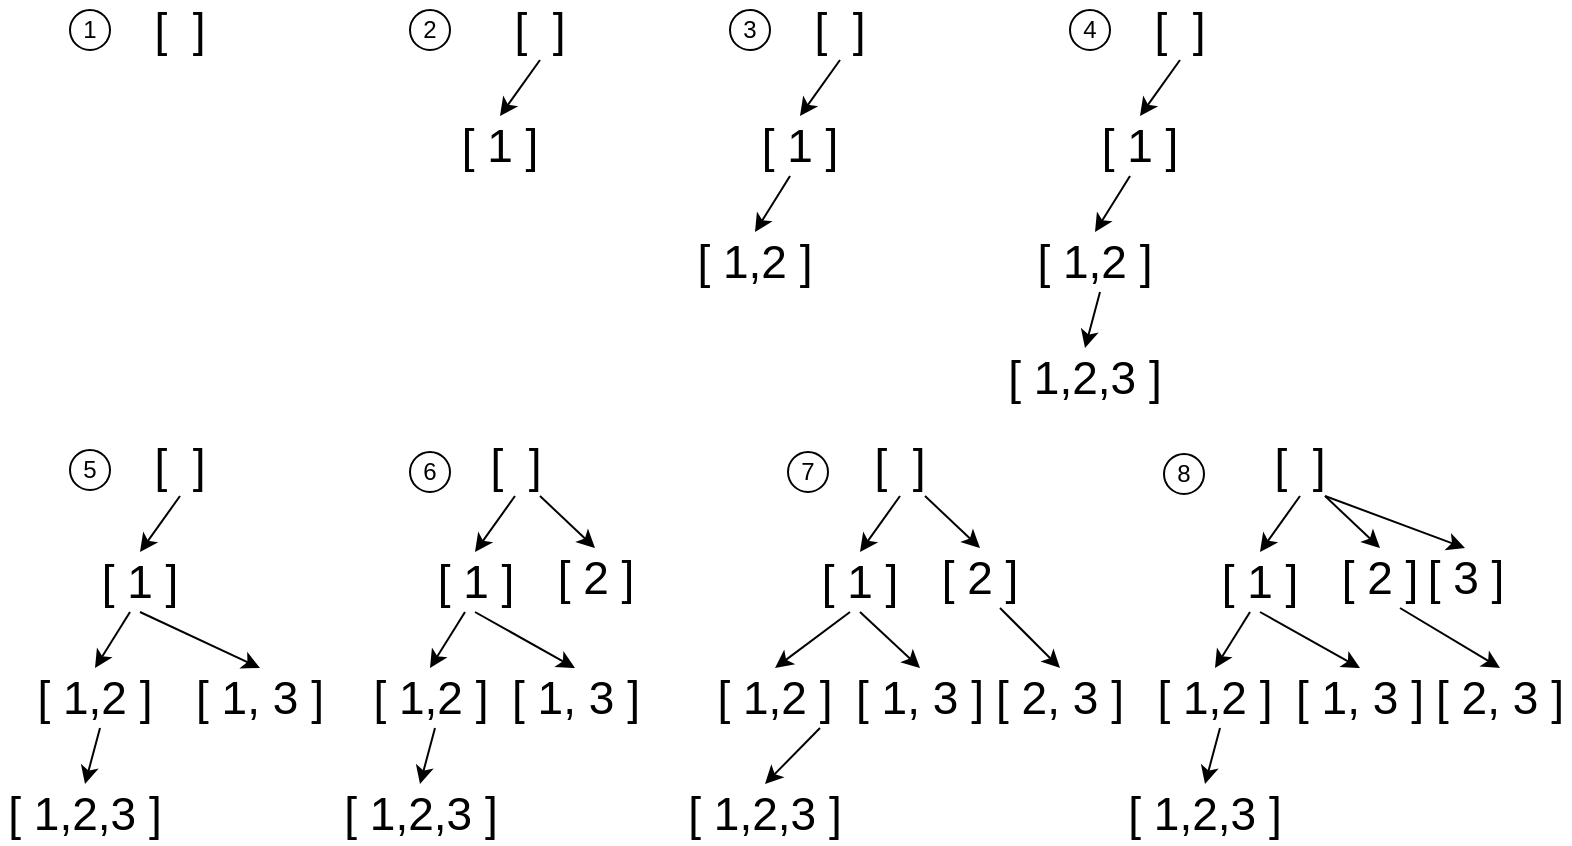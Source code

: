 <mxfile version="17.4.2" type="device"><diagram id="rvPMIuut2sd-hYAtZ5LU" name="Page-1"><mxGraphModel dx="1422" dy="857" grid="1" gridSize="10" guides="1" tooltips="1" connect="1" arrows="1" fold="1" page="1" pageScale="1" pageWidth="850" pageHeight="1100" math="0" shadow="0"><root><mxCell id="0"/><mxCell id="1" parent="0"/><mxCell id="qXiRZ3VfAbpyAv8Qw1zu-2" value="1" style="ellipse;whiteSpace=wrap;html=1;aspect=fixed;" vertex="1" parent="1"><mxGeometry x="100" y="97" width="20" height="20" as="geometry"/></mxCell><mxCell id="qXiRZ3VfAbpyAv8Qw1zu-3" value="2" style="ellipse;whiteSpace=wrap;html=1;aspect=fixed;" vertex="1" parent="1"><mxGeometry x="270" y="97" width="20" height="20" as="geometry"/></mxCell><mxCell id="qXiRZ3VfAbpyAv8Qw1zu-4" value="3" style="ellipse;whiteSpace=wrap;html=1;aspect=fixed;" vertex="1" parent="1"><mxGeometry x="430" y="97" width="20" height="20" as="geometry"/></mxCell><mxCell id="qXiRZ3VfAbpyAv8Qw1zu-5" value="4" style="ellipse;whiteSpace=wrap;html=1;aspect=fixed;" vertex="1" parent="1"><mxGeometry x="600" y="97" width="20" height="20" as="geometry"/></mxCell><mxCell id="qXiRZ3VfAbpyAv8Qw1zu-6" value="5" style="ellipse;whiteSpace=wrap;html=1;aspect=fixed;" vertex="1" parent="1"><mxGeometry x="100" y="317" width="20" height="20" as="geometry"/></mxCell><mxCell id="qXiRZ3VfAbpyAv8Qw1zu-7" value="6" style="ellipse;whiteSpace=wrap;html=1;aspect=fixed;" vertex="1" parent="1"><mxGeometry x="270" y="318" width="20" height="20" as="geometry"/></mxCell><mxCell id="qXiRZ3VfAbpyAv8Qw1zu-8" value="7" style="ellipse;whiteSpace=wrap;html=1;aspect=fixed;" vertex="1" parent="1"><mxGeometry x="459" y="318" width="20" height="20" as="geometry"/></mxCell><mxCell id="qXiRZ3VfAbpyAv8Qw1zu-9" value="8" style="ellipse;whiteSpace=wrap;html=1;aspect=fixed;" vertex="1" parent="1"><mxGeometry x="647" y="319" width="20" height="20" as="geometry"/></mxCell><mxCell id="qXiRZ3VfAbpyAv8Qw1zu-18" value="[&amp;nbsp; ]" style="text;html=1;strokeColor=none;fillColor=none;align=center;verticalAlign=middle;whiteSpace=wrap;rounded=0;fontSize=23;" vertex="1" parent="1"><mxGeometry x="130" y="92" width="50" height="30" as="geometry"/></mxCell><mxCell id="qXiRZ3VfAbpyAv8Qw1zu-19" value="[&amp;nbsp; ]" style="text;html=1;strokeColor=none;fillColor=none;align=center;verticalAlign=middle;whiteSpace=wrap;rounded=0;fontSize=23;" vertex="1" parent="1"><mxGeometry x="310" y="92" width="50" height="30" as="geometry"/></mxCell><mxCell id="qXiRZ3VfAbpyAv8Qw1zu-26" value="[ 1 ]" style="text;html=1;strokeColor=none;fillColor=none;align=center;verticalAlign=middle;whiteSpace=wrap;rounded=0;fontSize=23;" vertex="1" parent="1"><mxGeometry x="290" y="150" width="50" height="30" as="geometry"/></mxCell><mxCell id="qXiRZ3VfAbpyAv8Qw1zu-28" value="" style="endArrow=classic;html=1;rounded=0;fontSize=23;exitX=0.5;exitY=1;exitDx=0;exitDy=0;entryX=0.5;entryY=0;entryDx=0;entryDy=0;" edge="1" parent="1" source="qXiRZ3VfAbpyAv8Qw1zu-19" target="qXiRZ3VfAbpyAv8Qw1zu-26"><mxGeometry width="50" height="50" relative="1" as="geometry"><mxPoint x="560" y="460" as="sourcePoint"/><mxPoint x="610" y="410" as="targetPoint"/></mxGeometry></mxCell><mxCell id="qXiRZ3VfAbpyAv8Qw1zu-29" value="[&amp;nbsp; ]" style="text;html=1;strokeColor=none;fillColor=none;align=center;verticalAlign=middle;whiteSpace=wrap;rounded=0;fontSize=23;" vertex="1" parent="1"><mxGeometry x="460" y="92" width="50" height="30" as="geometry"/></mxCell><mxCell id="qXiRZ3VfAbpyAv8Qw1zu-30" value="[ 1 ]" style="text;html=1;strokeColor=none;fillColor=none;align=center;verticalAlign=middle;whiteSpace=wrap;rounded=0;fontSize=23;" vertex="1" parent="1"><mxGeometry x="440" y="150" width="50" height="30" as="geometry"/></mxCell><mxCell id="qXiRZ3VfAbpyAv8Qw1zu-31" value="" style="endArrow=classic;html=1;rounded=0;fontSize=23;exitX=0.5;exitY=1;exitDx=0;exitDy=0;entryX=0.5;entryY=0;entryDx=0;entryDy=0;" edge="1" parent="1" source="qXiRZ3VfAbpyAv8Qw1zu-29" target="qXiRZ3VfAbpyAv8Qw1zu-30"><mxGeometry width="50" height="50" relative="1" as="geometry"><mxPoint x="710" y="460" as="sourcePoint"/><mxPoint x="760" y="410" as="targetPoint"/></mxGeometry></mxCell><mxCell id="qXiRZ3VfAbpyAv8Qw1zu-32" value="[ 1,2 ]" style="text;html=1;strokeColor=none;fillColor=none;align=center;verticalAlign=middle;whiteSpace=wrap;rounded=0;fontSize=23;" vertex="1" parent="1"><mxGeometry x="410" y="208" width="65" height="30" as="geometry"/></mxCell><mxCell id="qXiRZ3VfAbpyAv8Qw1zu-33" value="" style="endArrow=classic;html=1;rounded=0;fontSize=23;entryX=0.5;entryY=0;entryDx=0;entryDy=0;" edge="1" parent="1" target="qXiRZ3VfAbpyAv8Qw1zu-32"><mxGeometry width="50" height="50" relative="1" as="geometry"><mxPoint x="460" y="180" as="sourcePoint"/><mxPoint x="745" y="468" as="targetPoint"/></mxGeometry></mxCell><mxCell id="qXiRZ3VfAbpyAv8Qw1zu-34" value="[&amp;nbsp; ]" style="text;html=1;strokeColor=none;fillColor=none;align=center;verticalAlign=middle;whiteSpace=wrap;rounded=0;fontSize=23;" vertex="1" parent="1"><mxGeometry x="630" y="92" width="50" height="30" as="geometry"/></mxCell><mxCell id="qXiRZ3VfAbpyAv8Qw1zu-35" value="[ 1 ]" style="text;html=1;strokeColor=none;fillColor=none;align=center;verticalAlign=middle;whiteSpace=wrap;rounded=0;fontSize=23;" vertex="1" parent="1"><mxGeometry x="610" y="150" width="50" height="30" as="geometry"/></mxCell><mxCell id="qXiRZ3VfAbpyAv8Qw1zu-36" value="" style="endArrow=classic;html=1;rounded=0;fontSize=23;exitX=0.5;exitY=1;exitDx=0;exitDy=0;entryX=0.5;entryY=0;entryDx=0;entryDy=0;" edge="1" parent="1" source="qXiRZ3VfAbpyAv8Qw1zu-34" target="qXiRZ3VfAbpyAv8Qw1zu-35"><mxGeometry width="50" height="50" relative="1" as="geometry"><mxPoint x="880" y="460" as="sourcePoint"/><mxPoint x="930" y="410" as="targetPoint"/></mxGeometry></mxCell><mxCell id="qXiRZ3VfAbpyAv8Qw1zu-37" value="[ 1,2 ]" style="text;html=1;strokeColor=none;fillColor=none;align=center;verticalAlign=middle;whiteSpace=wrap;rounded=0;fontSize=23;" vertex="1" parent="1"><mxGeometry x="580" y="208" width="65" height="30" as="geometry"/></mxCell><mxCell id="qXiRZ3VfAbpyAv8Qw1zu-38" value="" style="endArrow=classic;html=1;rounded=0;fontSize=23;entryX=0.5;entryY=0;entryDx=0;entryDy=0;" edge="1" parent="1" target="qXiRZ3VfAbpyAv8Qw1zu-37"><mxGeometry width="50" height="50" relative="1" as="geometry"><mxPoint x="630" y="180" as="sourcePoint"/><mxPoint x="915" y="468" as="targetPoint"/></mxGeometry></mxCell><mxCell id="qXiRZ3VfAbpyAv8Qw1zu-39" value="[ 1,2,3 ]" style="text;html=1;strokeColor=none;fillColor=none;align=center;verticalAlign=middle;whiteSpace=wrap;rounded=0;fontSize=23;" vertex="1" parent="1"><mxGeometry x="565" y="266" width="85" height="30" as="geometry"/></mxCell><mxCell id="qXiRZ3VfAbpyAv8Qw1zu-40" value="" style="endArrow=classic;html=1;rounded=0;fontSize=23;entryX=0.5;entryY=0;entryDx=0;entryDy=0;" edge="1" parent="1" target="qXiRZ3VfAbpyAv8Qw1zu-39"><mxGeometry width="50" height="50" relative="1" as="geometry"><mxPoint x="615" y="238" as="sourcePoint"/><mxPoint x="900" y="526" as="targetPoint"/></mxGeometry></mxCell><mxCell id="qXiRZ3VfAbpyAv8Qw1zu-41" value="[&amp;nbsp; ]" style="text;html=1;strokeColor=none;fillColor=none;align=center;verticalAlign=middle;whiteSpace=wrap;rounded=0;fontSize=23;" vertex="1" parent="1"><mxGeometry x="130" y="310" width="50" height="30" as="geometry"/></mxCell><mxCell id="qXiRZ3VfAbpyAv8Qw1zu-42" value="[ 1 ]" style="text;html=1;strokeColor=none;fillColor=none;align=center;verticalAlign=middle;whiteSpace=wrap;rounded=0;fontSize=23;" vertex="1" parent="1"><mxGeometry x="110" y="368" width="50" height="30" as="geometry"/></mxCell><mxCell id="qXiRZ3VfAbpyAv8Qw1zu-43" value="" style="endArrow=classic;html=1;rounded=0;fontSize=23;exitX=0.5;exitY=1;exitDx=0;exitDy=0;entryX=0.5;entryY=0;entryDx=0;entryDy=0;" edge="1" parent="1" source="qXiRZ3VfAbpyAv8Qw1zu-41" target="qXiRZ3VfAbpyAv8Qw1zu-42"><mxGeometry width="50" height="50" relative="1" as="geometry"><mxPoint x="380" y="678" as="sourcePoint"/><mxPoint x="430" y="628" as="targetPoint"/></mxGeometry></mxCell><mxCell id="qXiRZ3VfAbpyAv8Qw1zu-44" value="[ 1,2 ]" style="text;html=1;strokeColor=none;fillColor=none;align=center;verticalAlign=middle;whiteSpace=wrap;rounded=0;fontSize=23;" vertex="1" parent="1"><mxGeometry x="80" y="426" width="65" height="30" as="geometry"/></mxCell><mxCell id="qXiRZ3VfAbpyAv8Qw1zu-45" value="" style="endArrow=classic;html=1;rounded=0;fontSize=23;entryX=0.5;entryY=0;entryDx=0;entryDy=0;" edge="1" parent="1" target="qXiRZ3VfAbpyAv8Qw1zu-44"><mxGeometry width="50" height="50" relative="1" as="geometry"><mxPoint x="130" y="398" as="sourcePoint"/><mxPoint x="415" y="686" as="targetPoint"/></mxGeometry></mxCell><mxCell id="qXiRZ3VfAbpyAv8Qw1zu-46" value="[ 1,2,3 ]" style="text;html=1;strokeColor=none;fillColor=none;align=center;verticalAlign=middle;whiteSpace=wrap;rounded=0;fontSize=23;" vertex="1" parent="1"><mxGeometry x="65" y="484" width="85" height="30" as="geometry"/></mxCell><mxCell id="qXiRZ3VfAbpyAv8Qw1zu-47" value="" style="endArrow=classic;html=1;rounded=0;fontSize=23;entryX=0.5;entryY=0;entryDx=0;entryDy=0;" edge="1" parent="1" target="qXiRZ3VfAbpyAv8Qw1zu-46"><mxGeometry width="50" height="50" relative="1" as="geometry"><mxPoint x="115" y="456" as="sourcePoint"/><mxPoint x="400" y="744" as="targetPoint"/></mxGeometry></mxCell><mxCell id="qXiRZ3VfAbpyAv8Qw1zu-48" value="[ 1, 3 ]" style="text;html=1;strokeColor=none;fillColor=none;align=center;verticalAlign=middle;whiteSpace=wrap;rounded=0;fontSize=23;" vertex="1" parent="1"><mxGeometry x="160" y="426" width="70" height="30" as="geometry"/></mxCell><mxCell id="qXiRZ3VfAbpyAv8Qw1zu-49" value="" style="endArrow=classic;html=1;rounded=0;fontSize=23;exitX=0.5;exitY=1;exitDx=0;exitDy=0;entryX=0.5;entryY=0;entryDx=0;entryDy=0;" edge="1" parent="1" target="qXiRZ3VfAbpyAv8Qw1zu-48" source="qXiRZ3VfAbpyAv8Qw1zu-42"><mxGeometry width="50" height="50" relative="1" as="geometry"><mxPoint x="245" y="426" as="sourcePoint"/><mxPoint x="520" y="714" as="targetPoint"/></mxGeometry></mxCell><mxCell id="qXiRZ3VfAbpyAv8Qw1zu-50" value="[&amp;nbsp; ]" style="text;html=1;strokeColor=none;fillColor=none;align=center;verticalAlign=middle;whiteSpace=wrap;rounded=0;fontSize=23;" vertex="1" parent="1"><mxGeometry x="297.5" y="310" width="50" height="30" as="geometry"/></mxCell><mxCell id="qXiRZ3VfAbpyAv8Qw1zu-51" value="[ 1 ]" style="text;html=1;strokeColor=none;fillColor=none;align=center;verticalAlign=middle;whiteSpace=wrap;rounded=0;fontSize=23;" vertex="1" parent="1"><mxGeometry x="277.5" y="368" width="50" height="30" as="geometry"/></mxCell><mxCell id="qXiRZ3VfAbpyAv8Qw1zu-52" value="" style="endArrow=classic;html=1;rounded=0;fontSize=23;exitX=0.5;exitY=1;exitDx=0;exitDy=0;entryX=0.5;entryY=0;entryDx=0;entryDy=0;" edge="1" parent="1" source="qXiRZ3VfAbpyAv8Qw1zu-50" target="qXiRZ3VfAbpyAv8Qw1zu-51"><mxGeometry width="50" height="50" relative="1" as="geometry"><mxPoint x="547.5" y="678" as="sourcePoint"/><mxPoint x="597.5" y="628" as="targetPoint"/></mxGeometry></mxCell><mxCell id="qXiRZ3VfAbpyAv8Qw1zu-53" value="[ 1,2 ]" style="text;html=1;strokeColor=none;fillColor=none;align=center;verticalAlign=middle;whiteSpace=wrap;rounded=0;fontSize=23;" vertex="1" parent="1"><mxGeometry x="247.5" y="426" width="65" height="30" as="geometry"/></mxCell><mxCell id="qXiRZ3VfAbpyAv8Qw1zu-54" value="" style="endArrow=classic;html=1;rounded=0;fontSize=23;entryX=0.5;entryY=0;entryDx=0;entryDy=0;" edge="1" parent="1" target="qXiRZ3VfAbpyAv8Qw1zu-53"><mxGeometry width="50" height="50" relative="1" as="geometry"><mxPoint x="297.5" y="398" as="sourcePoint"/><mxPoint x="582.5" y="686" as="targetPoint"/></mxGeometry></mxCell><mxCell id="qXiRZ3VfAbpyAv8Qw1zu-55" value="[ 1,2,3 ]" style="text;html=1;strokeColor=none;fillColor=none;align=center;verticalAlign=middle;whiteSpace=wrap;rounded=0;fontSize=23;" vertex="1" parent="1"><mxGeometry x="232.5" y="484" width="85" height="30" as="geometry"/></mxCell><mxCell id="qXiRZ3VfAbpyAv8Qw1zu-56" value="" style="endArrow=classic;html=1;rounded=0;fontSize=23;entryX=0.5;entryY=0;entryDx=0;entryDy=0;" edge="1" parent="1" target="qXiRZ3VfAbpyAv8Qw1zu-55"><mxGeometry width="50" height="50" relative="1" as="geometry"><mxPoint x="282.5" y="456" as="sourcePoint"/><mxPoint x="567.5" y="744" as="targetPoint"/></mxGeometry></mxCell><mxCell id="qXiRZ3VfAbpyAv8Qw1zu-57" value="[ 1, 3 ]" style="text;html=1;strokeColor=none;fillColor=none;align=center;verticalAlign=middle;whiteSpace=wrap;rounded=0;fontSize=23;" vertex="1" parent="1"><mxGeometry x="317.5" y="426" width="70" height="30" as="geometry"/></mxCell><mxCell id="qXiRZ3VfAbpyAv8Qw1zu-58" value="" style="endArrow=classic;html=1;rounded=0;fontSize=23;exitX=0.5;exitY=1;exitDx=0;exitDy=0;entryX=0.5;entryY=0;entryDx=0;entryDy=0;" edge="1" parent="1" source="qXiRZ3VfAbpyAv8Qw1zu-51" target="qXiRZ3VfAbpyAv8Qw1zu-57"><mxGeometry width="50" height="50" relative="1" as="geometry"><mxPoint x="412.5" y="426" as="sourcePoint"/><mxPoint x="687.5" y="714" as="targetPoint"/></mxGeometry></mxCell><mxCell id="qXiRZ3VfAbpyAv8Qw1zu-60" value="[ 2 ]" style="text;html=1;strokeColor=none;fillColor=none;align=center;verticalAlign=middle;whiteSpace=wrap;rounded=0;fontSize=23;" vertex="1" parent="1"><mxGeometry x="337.5" y="366" width="50" height="30" as="geometry"/></mxCell><mxCell id="qXiRZ3VfAbpyAv8Qw1zu-61" value="" style="endArrow=classic;html=1;rounded=0;fontSize=23;exitX=0.75;exitY=1;exitDx=0;exitDy=0;entryX=0.5;entryY=0;entryDx=0;entryDy=0;" edge="1" parent="1" target="qXiRZ3VfAbpyAv8Qw1zu-60" source="qXiRZ3VfAbpyAv8Qw1zu-50"><mxGeometry width="50" height="50" relative="1" as="geometry"><mxPoint x="382.5" y="338" as="sourcePoint"/><mxPoint x="657.5" y="626" as="targetPoint"/></mxGeometry></mxCell><mxCell id="qXiRZ3VfAbpyAv8Qw1zu-62" value="[&amp;nbsp; ]" style="text;html=1;strokeColor=none;fillColor=none;align=center;verticalAlign=middle;whiteSpace=wrap;rounded=0;fontSize=23;" vertex="1" parent="1"><mxGeometry x="490" y="310" width="50" height="30" as="geometry"/></mxCell><mxCell id="qXiRZ3VfAbpyAv8Qw1zu-63" value="[ 1 ]" style="text;html=1;strokeColor=none;fillColor=none;align=center;verticalAlign=middle;whiteSpace=wrap;rounded=0;fontSize=23;" vertex="1" parent="1"><mxGeometry x="470" y="368" width="50" height="30" as="geometry"/></mxCell><mxCell id="qXiRZ3VfAbpyAv8Qw1zu-64" value="" style="endArrow=classic;html=1;rounded=0;fontSize=23;exitX=0.5;exitY=1;exitDx=0;exitDy=0;entryX=0.5;entryY=0;entryDx=0;entryDy=0;" edge="1" parent="1" source="qXiRZ3VfAbpyAv8Qw1zu-62" target="qXiRZ3VfAbpyAv8Qw1zu-63"><mxGeometry width="50" height="50" relative="1" as="geometry"><mxPoint x="740" y="678" as="sourcePoint"/><mxPoint x="790" y="628" as="targetPoint"/></mxGeometry></mxCell><mxCell id="qXiRZ3VfAbpyAv8Qw1zu-65" value="[ 1,2 ]" style="text;html=1;strokeColor=none;fillColor=none;align=center;verticalAlign=middle;whiteSpace=wrap;rounded=0;fontSize=23;" vertex="1" parent="1"><mxGeometry x="420" y="426" width="65" height="30" as="geometry"/></mxCell><mxCell id="qXiRZ3VfAbpyAv8Qw1zu-66" value="" style="endArrow=classic;html=1;rounded=0;fontSize=23;entryX=0.5;entryY=0;entryDx=0;entryDy=0;" edge="1" parent="1" target="qXiRZ3VfAbpyAv8Qw1zu-65"><mxGeometry width="50" height="50" relative="1" as="geometry"><mxPoint x="490" y="398" as="sourcePoint"/><mxPoint x="775" y="686" as="targetPoint"/></mxGeometry></mxCell><mxCell id="qXiRZ3VfAbpyAv8Qw1zu-67" value="[ 1,2,3 ]" style="text;html=1;strokeColor=none;fillColor=none;align=center;verticalAlign=middle;whiteSpace=wrap;rounded=0;fontSize=23;" vertex="1" parent="1"><mxGeometry x="405" y="484" width="85" height="30" as="geometry"/></mxCell><mxCell id="qXiRZ3VfAbpyAv8Qw1zu-68" value="" style="endArrow=classic;html=1;rounded=0;fontSize=23;entryX=0.5;entryY=0;entryDx=0;entryDy=0;" edge="1" parent="1" target="qXiRZ3VfAbpyAv8Qw1zu-67"><mxGeometry width="50" height="50" relative="1" as="geometry"><mxPoint x="475" y="456" as="sourcePoint"/><mxPoint x="760" y="744" as="targetPoint"/></mxGeometry></mxCell><mxCell id="qXiRZ3VfAbpyAv8Qw1zu-69" value="[ 1, 3 ]" style="text;html=1;strokeColor=none;fillColor=none;align=center;verticalAlign=middle;whiteSpace=wrap;rounded=0;fontSize=23;" vertex="1" parent="1"><mxGeometry x="490" y="426" width="70" height="30" as="geometry"/></mxCell><mxCell id="qXiRZ3VfAbpyAv8Qw1zu-70" value="" style="endArrow=classic;html=1;rounded=0;fontSize=23;exitX=0.5;exitY=1;exitDx=0;exitDy=0;entryX=0.5;entryY=0;entryDx=0;entryDy=0;" edge="1" parent="1" source="qXiRZ3VfAbpyAv8Qw1zu-63" target="qXiRZ3VfAbpyAv8Qw1zu-69"><mxGeometry width="50" height="50" relative="1" as="geometry"><mxPoint x="605" y="426" as="sourcePoint"/><mxPoint x="880" y="714" as="targetPoint"/></mxGeometry></mxCell><mxCell id="qXiRZ3VfAbpyAv8Qw1zu-71" value="[ 2 ]" style="text;html=1;strokeColor=none;fillColor=none;align=center;verticalAlign=middle;whiteSpace=wrap;rounded=0;fontSize=23;" vertex="1" parent="1"><mxGeometry x="530" y="366" width="50" height="30" as="geometry"/></mxCell><mxCell id="qXiRZ3VfAbpyAv8Qw1zu-72" value="" style="endArrow=classic;html=1;rounded=0;fontSize=23;exitX=0.75;exitY=1;exitDx=0;exitDy=0;entryX=0.5;entryY=0;entryDx=0;entryDy=0;" edge="1" parent="1" source="qXiRZ3VfAbpyAv8Qw1zu-62" target="qXiRZ3VfAbpyAv8Qw1zu-71"><mxGeometry width="50" height="50" relative="1" as="geometry"><mxPoint x="575" y="338" as="sourcePoint"/><mxPoint x="850" y="626" as="targetPoint"/></mxGeometry></mxCell><mxCell id="qXiRZ3VfAbpyAv8Qw1zu-73" value="[ 2, 3 ]" style="text;html=1;strokeColor=none;fillColor=none;align=center;verticalAlign=middle;whiteSpace=wrap;rounded=0;fontSize=23;" vertex="1" parent="1"><mxGeometry x="560" y="426" width="70" height="30" as="geometry"/></mxCell><mxCell id="qXiRZ3VfAbpyAv8Qw1zu-74" value="" style="endArrow=classic;html=1;rounded=0;fontSize=23;exitX=0.5;exitY=1;exitDx=0;exitDy=0;entryX=0.5;entryY=0;entryDx=0;entryDy=0;" edge="1" parent="1" target="qXiRZ3VfAbpyAv8Qw1zu-73"><mxGeometry width="50" height="50" relative="1" as="geometry"><mxPoint x="565" y="396" as="sourcePoint"/><mxPoint x="950" y="712" as="targetPoint"/></mxGeometry></mxCell><mxCell id="qXiRZ3VfAbpyAv8Qw1zu-76" value="[&amp;nbsp; ]" style="text;html=1;strokeColor=none;fillColor=none;align=center;verticalAlign=middle;whiteSpace=wrap;rounded=0;fontSize=23;" vertex="1" parent="1"><mxGeometry x="690" y="310" width="50" height="30" as="geometry"/></mxCell><mxCell id="qXiRZ3VfAbpyAv8Qw1zu-77" value="[ 1 ]" style="text;html=1;strokeColor=none;fillColor=none;align=center;verticalAlign=middle;whiteSpace=wrap;rounded=0;fontSize=23;" vertex="1" parent="1"><mxGeometry x="670" y="368" width="50" height="30" as="geometry"/></mxCell><mxCell id="qXiRZ3VfAbpyAv8Qw1zu-78" value="" style="endArrow=classic;html=1;rounded=0;fontSize=23;exitX=0.5;exitY=1;exitDx=0;exitDy=0;entryX=0.5;entryY=0;entryDx=0;entryDy=0;" edge="1" parent="1" source="qXiRZ3VfAbpyAv8Qw1zu-76" target="qXiRZ3VfAbpyAv8Qw1zu-77"><mxGeometry width="50" height="50" relative="1" as="geometry"><mxPoint x="940" y="678" as="sourcePoint"/><mxPoint x="990" y="628" as="targetPoint"/></mxGeometry></mxCell><mxCell id="qXiRZ3VfAbpyAv8Qw1zu-79" value="[ 1,2 ]" style="text;html=1;strokeColor=none;fillColor=none;align=center;verticalAlign=middle;whiteSpace=wrap;rounded=0;fontSize=23;" vertex="1" parent="1"><mxGeometry x="640" y="426" width="65" height="30" as="geometry"/></mxCell><mxCell id="qXiRZ3VfAbpyAv8Qw1zu-80" value="" style="endArrow=classic;html=1;rounded=0;fontSize=23;entryX=0.5;entryY=0;entryDx=0;entryDy=0;" edge="1" parent="1" target="qXiRZ3VfAbpyAv8Qw1zu-79"><mxGeometry width="50" height="50" relative="1" as="geometry"><mxPoint x="690" y="398" as="sourcePoint"/><mxPoint x="975" y="686" as="targetPoint"/></mxGeometry></mxCell><mxCell id="qXiRZ3VfAbpyAv8Qw1zu-81" value="[ 1,2,3 ]" style="text;html=1;strokeColor=none;fillColor=none;align=center;verticalAlign=middle;whiteSpace=wrap;rounded=0;fontSize=23;" vertex="1" parent="1"><mxGeometry x="625" y="484" width="85" height="30" as="geometry"/></mxCell><mxCell id="qXiRZ3VfAbpyAv8Qw1zu-82" value="" style="endArrow=classic;html=1;rounded=0;fontSize=23;entryX=0.5;entryY=0;entryDx=0;entryDy=0;" edge="1" parent="1" target="qXiRZ3VfAbpyAv8Qw1zu-81"><mxGeometry width="50" height="50" relative="1" as="geometry"><mxPoint x="675" y="456" as="sourcePoint"/><mxPoint x="960" y="744" as="targetPoint"/></mxGeometry></mxCell><mxCell id="qXiRZ3VfAbpyAv8Qw1zu-83" value="[ 1, 3 ]" style="text;html=1;strokeColor=none;fillColor=none;align=center;verticalAlign=middle;whiteSpace=wrap;rounded=0;fontSize=23;" vertex="1" parent="1"><mxGeometry x="710" y="426" width="70" height="30" as="geometry"/></mxCell><mxCell id="qXiRZ3VfAbpyAv8Qw1zu-84" value="" style="endArrow=classic;html=1;rounded=0;fontSize=23;exitX=0.5;exitY=1;exitDx=0;exitDy=0;entryX=0.5;entryY=0;entryDx=0;entryDy=0;" edge="1" parent="1" source="qXiRZ3VfAbpyAv8Qw1zu-77" target="qXiRZ3VfAbpyAv8Qw1zu-83"><mxGeometry width="50" height="50" relative="1" as="geometry"><mxPoint x="805" y="426" as="sourcePoint"/><mxPoint x="1080" y="714" as="targetPoint"/></mxGeometry></mxCell><mxCell id="qXiRZ3VfAbpyAv8Qw1zu-85" value="[ 2 ]" style="text;html=1;strokeColor=none;fillColor=none;align=center;verticalAlign=middle;whiteSpace=wrap;rounded=0;fontSize=23;" vertex="1" parent="1"><mxGeometry x="730" y="366" width="50" height="30" as="geometry"/></mxCell><mxCell id="qXiRZ3VfAbpyAv8Qw1zu-86" value="" style="endArrow=classic;html=1;rounded=0;fontSize=23;exitX=0.75;exitY=1;exitDx=0;exitDy=0;entryX=0.5;entryY=0;entryDx=0;entryDy=0;" edge="1" parent="1" source="qXiRZ3VfAbpyAv8Qw1zu-76" target="qXiRZ3VfAbpyAv8Qw1zu-85"><mxGeometry width="50" height="50" relative="1" as="geometry"><mxPoint x="775" y="338" as="sourcePoint"/><mxPoint x="1050" y="626" as="targetPoint"/></mxGeometry></mxCell><mxCell id="qXiRZ3VfAbpyAv8Qw1zu-87" value="[ 2, 3 ]" style="text;html=1;strokeColor=none;fillColor=none;align=center;verticalAlign=middle;whiteSpace=wrap;rounded=0;fontSize=23;" vertex="1" parent="1"><mxGeometry x="780" y="426" width="70" height="30" as="geometry"/></mxCell><mxCell id="qXiRZ3VfAbpyAv8Qw1zu-88" value="" style="endArrow=classic;html=1;rounded=0;fontSize=23;exitX=0.5;exitY=1;exitDx=0;exitDy=0;entryX=0.5;entryY=0;entryDx=0;entryDy=0;" edge="1" parent="1" target="qXiRZ3VfAbpyAv8Qw1zu-87"><mxGeometry width="50" height="50" relative="1" as="geometry"><mxPoint x="765" y="396" as="sourcePoint"/><mxPoint x="1150" y="712" as="targetPoint"/></mxGeometry></mxCell><mxCell id="qXiRZ3VfAbpyAv8Qw1zu-89" value="[ 3 ]" style="text;html=1;strokeColor=none;fillColor=none;align=center;verticalAlign=middle;whiteSpace=wrap;rounded=0;fontSize=23;" vertex="1" parent="1"><mxGeometry x="772.5" y="366" width="50" height="30" as="geometry"/></mxCell><mxCell id="qXiRZ3VfAbpyAv8Qw1zu-90" value="" style="endArrow=classic;html=1;rounded=0;fontSize=23;exitX=0.75;exitY=1;exitDx=0;exitDy=0;entryX=0.5;entryY=0;entryDx=0;entryDy=0;" edge="1" parent="1" target="qXiRZ3VfAbpyAv8Qw1zu-89" source="qXiRZ3VfAbpyAv8Qw1zu-76"><mxGeometry width="50" height="50" relative="1" as="geometry"><mxPoint x="770" y="340" as="sourcePoint"/><mxPoint x="1092.5" y="626" as="targetPoint"/></mxGeometry></mxCell></root></mxGraphModel></diagram></mxfile>